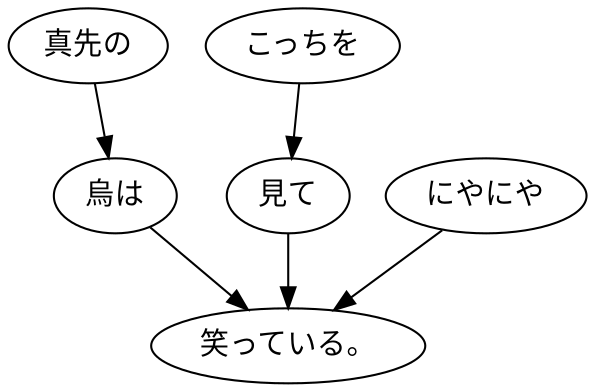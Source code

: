 digraph graph4127 {
	node0 [label="真先の"];
	node1 [label="烏は"];
	node2 [label="こっちを"];
	node3 [label="見て"];
	node4 [label="にやにや"];
	node5 [label="笑っている。"];
	node0 -> node1;
	node1 -> node5;
	node2 -> node3;
	node3 -> node5;
	node4 -> node5;
}
